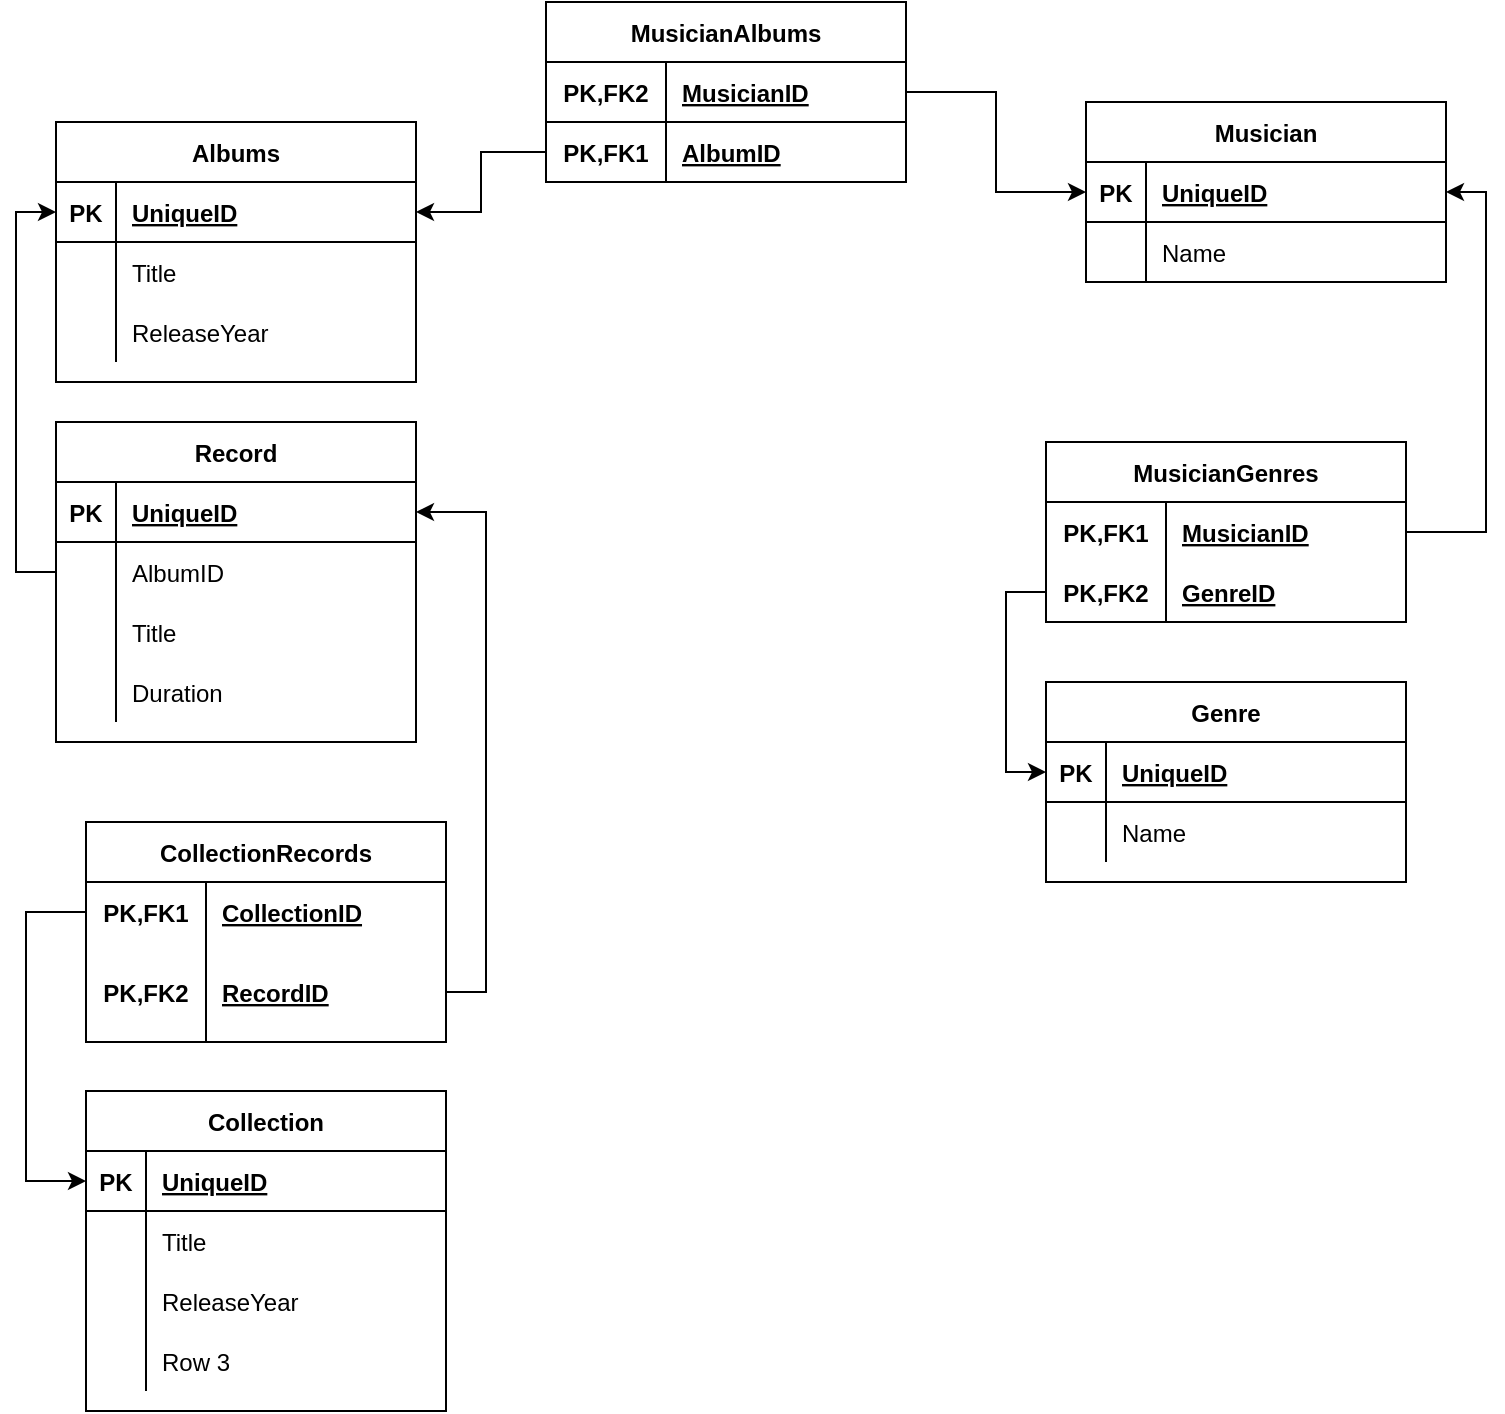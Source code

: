 <mxfile version="13.5.9" type="github">
  <diagram id="DTVgmKYndKPc0p0up4Tg" name="Page-1">
    <mxGraphModel dx="1221" dy="644" grid="1" gridSize="10" guides="1" tooltips="1" connect="1" arrows="1" fold="1" page="1" pageScale="1" pageWidth="827" pageHeight="1169" math="0" shadow="0">
      <root>
        <mxCell id="0" />
        <mxCell id="1" parent="0" />
        <mxCell id="f-N8uJ1Bt6LAdB59w5Wz-3" value="Albums" style="shape=table;startSize=30;container=1;collapsible=1;childLayout=tableLayout;fixedRows=1;rowLines=0;fontStyle=1;align=center;resizeLast=1;" parent="1" vertex="1">
          <mxGeometry x="75" y="100" width="180" height="130" as="geometry" />
        </mxCell>
        <mxCell id="f-N8uJ1Bt6LAdB59w5Wz-4" value="" style="shape=partialRectangle;collapsible=0;dropTarget=0;pointerEvents=0;fillColor=none;top=0;left=0;bottom=1;right=0;points=[[0,0.5],[1,0.5]];portConstraint=eastwest;" parent="f-N8uJ1Bt6LAdB59w5Wz-3" vertex="1">
          <mxGeometry y="30" width="180" height="30" as="geometry" />
        </mxCell>
        <mxCell id="f-N8uJ1Bt6LAdB59w5Wz-5" value="PK" style="shape=partialRectangle;connectable=0;fillColor=none;top=0;left=0;bottom=0;right=0;fontStyle=1;overflow=hidden;" parent="f-N8uJ1Bt6LAdB59w5Wz-4" vertex="1">
          <mxGeometry width="30" height="30" as="geometry" />
        </mxCell>
        <mxCell id="f-N8uJ1Bt6LAdB59w5Wz-6" value="UniqueID" style="shape=partialRectangle;connectable=0;fillColor=none;top=0;left=0;bottom=0;right=0;align=left;spacingLeft=6;fontStyle=5;overflow=hidden;" parent="f-N8uJ1Bt6LAdB59w5Wz-4" vertex="1">
          <mxGeometry x="30" width="150" height="30" as="geometry" />
        </mxCell>
        <mxCell id="f-N8uJ1Bt6LAdB59w5Wz-7" value="" style="shape=partialRectangle;collapsible=0;dropTarget=0;pointerEvents=0;fillColor=none;top=0;left=0;bottom=0;right=0;points=[[0,0.5],[1,0.5]];portConstraint=eastwest;" parent="f-N8uJ1Bt6LAdB59w5Wz-3" vertex="1">
          <mxGeometry y="60" width="180" height="30" as="geometry" />
        </mxCell>
        <mxCell id="f-N8uJ1Bt6LAdB59w5Wz-8" value="" style="shape=partialRectangle;connectable=0;fillColor=none;top=0;left=0;bottom=0;right=0;editable=1;overflow=hidden;" parent="f-N8uJ1Bt6LAdB59w5Wz-7" vertex="1">
          <mxGeometry width="30" height="30" as="geometry" />
        </mxCell>
        <mxCell id="f-N8uJ1Bt6LAdB59w5Wz-9" value="Title" style="shape=partialRectangle;connectable=0;fillColor=none;top=0;left=0;bottom=0;right=0;align=left;spacingLeft=6;overflow=hidden;" parent="f-N8uJ1Bt6LAdB59w5Wz-7" vertex="1">
          <mxGeometry x="30" width="150" height="30" as="geometry" />
        </mxCell>
        <mxCell id="f-N8uJ1Bt6LAdB59w5Wz-13" value="" style="shape=partialRectangle;collapsible=0;dropTarget=0;pointerEvents=0;fillColor=none;top=0;left=0;bottom=0;right=0;points=[[0,0.5],[1,0.5]];portConstraint=eastwest;" parent="f-N8uJ1Bt6LAdB59w5Wz-3" vertex="1">
          <mxGeometry y="90" width="180" height="30" as="geometry" />
        </mxCell>
        <mxCell id="f-N8uJ1Bt6LAdB59w5Wz-14" value="" style="shape=partialRectangle;connectable=0;fillColor=none;top=0;left=0;bottom=0;right=0;editable=1;overflow=hidden;" parent="f-N8uJ1Bt6LAdB59w5Wz-13" vertex="1">
          <mxGeometry width="30" height="30" as="geometry" />
        </mxCell>
        <mxCell id="f-N8uJ1Bt6LAdB59w5Wz-15" value="ReleaseYear" style="shape=partialRectangle;connectable=0;fillColor=none;top=0;left=0;bottom=0;right=0;align=left;spacingLeft=6;overflow=hidden;" parent="f-N8uJ1Bt6LAdB59w5Wz-13" vertex="1">
          <mxGeometry x="30" width="150" height="30" as="geometry" />
        </mxCell>
        <mxCell id="f-N8uJ1Bt6LAdB59w5Wz-32" style="edgeStyle=orthogonalEdgeStyle;rounded=0;orthogonalLoop=1;jettySize=auto;html=1;entryX=0;entryY=0.5;entryDx=0;entryDy=0;" parent="1" source="xfqQS8Os7fP9mcHW6-9U-46" target="f-N8uJ1Bt6LAdB59w5Wz-20" edge="1">
          <mxGeometry relative="1" as="geometry" />
        </mxCell>
        <mxCell id="f-N8uJ1Bt6LAdB59w5Wz-46" style="edgeStyle=orthogonalEdgeStyle;rounded=0;orthogonalLoop=1;jettySize=auto;html=1;entryX=0;entryY=0.5;entryDx=0;entryDy=0;" parent="1" source="f-N8uJ1Bt6LAdB59w5Wz-37" target="f-N8uJ1Bt6LAdB59w5Wz-4" edge="1">
          <mxGeometry relative="1" as="geometry" />
        </mxCell>
        <mxCell id="xfqQS8Os7fP9mcHW6-9U-27" style="edgeStyle=orthogonalEdgeStyle;rounded=0;orthogonalLoop=1;jettySize=auto;html=1;entryX=0;entryY=0.5;entryDx=0;entryDy=0;" edge="1" parent="1" source="xfqQS8Os7fP9mcHW6-9U-18" target="f-N8uJ1Bt6LAdB59w5Wz-48">
          <mxGeometry relative="1" as="geometry" />
        </mxCell>
        <mxCell id="xfqQS8Os7fP9mcHW6-9U-28" style="edgeStyle=orthogonalEdgeStyle;rounded=0;orthogonalLoop=1;jettySize=auto;html=1;entryX=1;entryY=0.5;entryDx=0;entryDy=0;" edge="1" parent="1" source="xfqQS8Os7fP9mcHW6-9U-15" target="f-N8uJ1Bt6LAdB59w5Wz-20">
          <mxGeometry relative="1" as="geometry" />
        </mxCell>
        <mxCell id="xfqQS8Os7fP9mcHW6-9U-14" value="MusicianGenres" style="shape=table;startSize=30;container=1;collapsible=1;childLayout=tableLayout;fixedRows=1;rowLines=0;fontStyle=1;align=center;resizeLast=1;" vertex="1" parent="1">
          <mxGeometry x="570" y="260" width="180" height="90" as="geometry" />
        </mxCell>
        <mxCell id="xfqQS8Os7fP9mcHW6-9U-15" value="" style="shape=partialRectangle;collapsible=0;dropTarget=0;pointerEvents=0;fillColor=none;top=0;left=0;bottom=0;right=0;points=[[0,0.5],[1,0.5]];portConstraint=eastwest;" vertex="1" parent="xfqQS8Os7fP9mcHW6-9U-14">
          <mxGeometry y="30" width="180" height="30" as="geometry" />
        </mxCell>
        <mxCell id="xfqQS8Os7fP9mcHW6-9U-16" value="PK,FK1" style="shape=partialRectangle;connectable=0;fillColor=none;top=0;left=0;bottom=0;right=0;fontStyle=1;overflow=hidden;" vertex="1" parent="xfqQS8Os7fP9mcHW6-9U-15">
          <mxGeometry width="60" height="30" as="geometry" />
        </mxCell>
        <mxCell id="xfqQS8Os7fP9mcHW6-9U-17" value="MusicianID" style="shape=partialRectangle;connectable=0;fillColor=none;top=0;left=0;bottom=0;right=0;align=left;spacingLeft=6;fontStyle=5;overflow=hidden;" vertex="1" parent="xfqQS8Os7fP9mcHW6-9U-15">
          <mxGeometry x="60" width="120" height="30" as="geometry" />
        </mxCell>
        <mxCell id="xfqQS8Os7fP9mcHW6-9U-18" value="" style="shape=partialRectangle;collapsible=0;dropTarget=0;pointerEvents=0;fillColor=none;top=0;left=0;bottom=1;right=0;points=[[0,0.5],[1,0.5]];portConstraint=eastwest;" vertex="1" parent="xfqQS8Os7fP9mcHW6-9U-14">
          <mxGeometry y="60" width="180" height="30" as="geometry" />
        </mxCell>
        <mxCell id="xfqQS8Os7fP9mcHW6-9U-19" value="PK,FK2" style="shape=partialRectangle;connectable=0;fillColor=none;top=0;left=0;bottom=0;right=0;fontStyle=1;overflow=hidden;" vertex="1" parent="xfqQS8Os7fP9mcHW6-9U-18">
          <mxGeometry width="60" height="30" as="geometry" />
        </mxCell>
        <mxCell id="xfqQS8Os7fP9mcHW6-9U-20" value="GenreID" style="shape=partialRectangle;connectable=0;fillColor=none;top=0;left=0;bottom=0;right=0;align=left;spacingLeft=6;fontStyle=5;overflow=hidden;" vertex="1" parent="xfqQS8Os7fP9mcHW6-9U-18">
          <mxGeometry x="60" width="120" height="30" as="geometry" />
        </mxCell>
        <mxCell id="f-N8uJ1Bt6LAdB59w5Wz-19" value="Musician" style="shape=table;startSize=30;container=1;collapsible=1;childLayout=tableLayout;fixedRows=1;rowLines=0;fontStyle=1;align=center;resizeLast=1;" parent="1" vertex="1">
          <mxGeometry x="590" y="90" width="180" height="90" as="geometry" />
        </mxCell>
        <mxCell id="f-N8uJ1Bt6LAdB59w5Wz-20" value="" style="shape=partialRectangle;collapsible=0;dropTarget=0;pointerEvents=0;fillColor=none;top=0;left=0;bottom=1;right=0;points=[[0,0.5],[1,0.5]];portConstraint=eastwest;" parent="f-N8uJ1Bt6LAdB59w5Wz-19" vertex="1">
          <mxGeometry y="30" width="180" height="30" as="geometry" />
        </mxCell>
        <mxCell id="f-N8uJ1Bt6LAdB59w5Wz-21" value="PK" style="shape=partialRectangle;connectable=0;fillColor=none;top=0;left=0;bottom=0;right=0;fontStyle=1;overflow=hidden;" parent="f-N8uJ1Bt6LAdB59w5Wz-20" vertex="1">
          <mxGeometry width="30" height="30" as="geometry" />
        </mxCell>
        <mxCell id="f-N8uJ1Bt6LAdB59w5Wz-22" value="UniqueID" style="shape=partialRectangle;connectable=0;fillColor=none;top=0;left=0;bottom=0;right=0;align=left;spacingLeft=6;fontStyle=5;overflow=hidden;" parent="f-N8uJ1Bt6LAdB59w5Wz-20" vertex="1">
          <mxGeometry x="30" width="150" height="30" as="geometry" />
        </mxCell>
        <mxCell id="f-N8uJ1Bt6LAdB59w5Wz-23" value="" style="shape=partialRectangle;collapsible=0;dropTarget=0;pointerEvents=0;fillColor=none;top=0;left=0;bottom=0;right=0;points=[[0,0.5],[1,0.5]];portConstraint=eastwest;" parent="f-N8uJ1Bt6LAdB59w5Wz-19" vertex="1">
          <mxGeometry y="60" width="180" height="30" as="geometry" />
        </mxCell>
        <mxCell id="f-N8uJ1Bt6LAdB59w5Wz-24" value="" style="shape=partialRectangle;connectable=0;fillColor=none;top=0;left=0;bottom=0;right=0;editable=1;overflow=hidden;" parent="f-N8uJ1Bt6LAdB59w5Wz-23" vertex="1">
          <mxGeometry width="30" height="30" as="geometry" />
        </mxCell>
        <mxCell id="f-N8uJ1Bt6LAdB59w5Wz-25" value="Name" style="shape=partialRectangle;connectable=0;fillColor=none;top=0;left=0;bottom=0;right=0;align=left;spacingLeft=6;overflow=hidden;" parent="f-N8uJ1Bt6LAdB59w5Wz-23" vertex="1">
          <mxGeometry x="30" width="150" height="30" as="geometry" />
        </mxCell>
        <mxCell id="xfqQS8Os7fP9mcHW6-9U-42" value="MusicianAlbums" style="shape=table;startSize=30;container=1;collapsible=1;childLayout=tableLayout;fixedRows=1;rowLines=0;fontStyle=1;align=center;resizeLast=1;" vertex="1" parent="1">
          <mxGeometry x="320" y="40" width="180" height="90" as="geometry" />
        </mxCell>
        <mxCell id="xfqQS8Os7fP9mcHW6-9U-46" value="" style="shape=partialRectangle;collapsible=0;dropTarget=0;pointerEvents=0;fillColor=none;top=0;left=0;bottom=1;right=0;points=[[0,0.5],[1,0.5]];portConstraint=eastwest;" vertex="1" parent="xfqQS8Os7fP9mcHW6-9U-42">
          <mxGeometry y="30" width="180" height="30" as="geometry" />
        </mxCell>
        <mxCell id="xfqQS8Os7fP9mcHW6-9U-47" value="PK,FK2" style="shape=partialRectangle;connectable=0;fillColor=none;top=0;left=0;bottom=0;right=0;fontStyle=1;overflow=hidden;" vertex="1" parent="xfqQS8Os7fP9mcHW6-9U-46">
          <mxGeometry width="60" height="30" as="geometry" />
        </mxCell>
        <mxCell id="xfqQS8Os7fP9mcHW6-9U-48" value="MusicianID" style="shape=partialRectangle;connectable=0;fillColor=none;top=0;left=0;bottom=0;right=0;align=left;spacingLeft=6;fontStyle=5;overflow=hidden;" vertex="1" parent="xfqQS8Os7fP9mcHW6-9U-46">
          <mxGeometry x="60" width="120" height="30" as="geometry" />
        </mxCell>
        <mxCell id="xfqQS8Os7fP9mcHW6-9U-43" value="" style="shape=partialRectangle;collapsible=0;dropTarget=0;pointerEvents=0;fillColor=none;top=0;left=0;bottom=0;right=0;points=[[0,0.5],[1,0.5]];portConstraint=eastwest;" vertex="1" parent="xfqQS8Os7fP9mcHW6-9U-42">
          <mxGeometry y="60" width="180" height="30" as="geometry" />
        </mxCell>
        <mxCell id="xfqQS8Os7fP9mcHW6-9U-44" value="PK,FK1" style="shape=partialRectangle;connectable=0;fillColor=none;top=0;left=0;bottom=0;right=0;fontStyle=1;overflow=hidden;" vertex="1" parent="xfqQS8Os7fP9mcHW6-9U-43">
          <mxGeometry width="60" height="30" as="geometry" />
        </mxCell>
        <mxCell id="xfqQS8Os7fP9mcHW6-9U-45" value="AlbumID" style="shape=partialRectangle;connectable=0;fillColor=none;top=0;left=0;bottom=0;right=0;align=left;spacingLeft=6;fontStyle=5;overflow=hidden;" vertex="1" parent="xfqQS8Os7fP9mcHW6-9U-43">
          <mxGeometry x="60" width="120" height="30" as="geometry" />
        </mxCell>
        <mxCell id="xfqQS8Os7fP9mcHW6-9U-68" style="edgeStyle=orthogonalEdgeStyle;rounded=0;orthogonalLoop=1;jettySize=auto;html=1;" edge="1" parent="1" source="xfqQS8Os7fP9mcHW6-9U-43" target="f-N8uJ1Bt6LAdB59w5Wz-4">
          <mxGeometry relative="1" as="geometry" />
        </mxCell>
        <mxCell id="f-N8uJ1Bt6LAdB59w5Wz-47" value="Genre" style="shape=table;startSize=30;container=1;collapsible=1;childLayout=tableLayout;fixedRows=1;rowLines=0;fontStyle=1;align=center;resizeLast=1;" parent="1" vertex="1">
          <mxGeometry x="570" y="380" width="180" height="100" as="geometry" />
        </mxCell>
        <mxCell id="f-N8uJ1Bt6LAdB59w5Wz-48" value="" style="shape=partialRectangle;collapsible=0;dropTarget=0;pointerEvents=0;fillColor=none;top=0;left=0;bottom=1;right=0;points=[[0,0.5],[1,0.5]];portConstraint=eastwest;" parent="f-N8uJ1Bt6LAdB59w5Wz-47" vertex="1">
          <mxGeometry y="30" width="180" height="30" as="geometry" />
        </mxCell>
        <mxCell id="f-N8uJ1Bt6LAdB59w5Wz-49" value="PK" style="shape=partialRectangle;connectable=0;fillColor=none;top=0;left=0;bottom=0;right=0;fontStyle=1;overflow=hidden;" parent="f-N8uJ1Bt6LAdB59w5Wz-48" vertex="1">
          <mxGeometry width="30" height="30" as="geometry" />
        </mxCell>
        <mxCell id="f-N8uJ1Bt6LAdB59w5Wz-50" value="UniqueID" style="shape=partialRectangle;connectable=0;fillColor=none;top=0;left=0;bottom=0;right=0;align=left;spacingLeft=6;fontStyle=5;overflow=hidden;" parent="f-N8uJ1Bt6LAdB59w5Wz-48" vertex="1">
          <mxGeometry x="30" width="150" height="30" as="geometry" />
        </mxCell>
        <mxCell id="f-N8uJ1Bt6LAdB59w5Wz-51" value="" style="shape=partialRectangle;collapsible=0;dropTarget=0;pointerEvents=0;fillColor=none;top=0;left=0;bottom=0;right=0;points=[[0,0.5],[1,0.5]];portConstraint=eastwest;" parent="f-N8uJ1Bt6LAdB59w5Wz-47" vertex="1">
          <mxGeometry y="60" width="180" height="30" as="geometry" />
        </mxCell>
        <mxCell id="f-N8uJ1Bt6LAdB59w5Wz-52" value="" style="shape=partialRectangle;connectable=0;fillColor=none;top=0;left=0;bottom=0;right=0;editable=1;overflow=hidden;" parent="f-N8uJ1Bt6LAdB59w5Wz-51" vertex="1">
          <mxGeometry width="30" height="30" as="geometry" />
        </mxCell>
        <mxCell id="f-N8uJ1Bt6LAdB59w5Wz-53" value="Name" style="shape=partialRectangle;connectable=0;fillColor=none;top=0;left=0;bottom=0;right=0;align=left;spacingLeft=6;overflow=hidden;" parent="f-N8uJ1Bt6LAdB59w5Wz-51" vertex="1">
          <mxGeometry x="30" width="150" height="30" as="geometry" />
        </mxCell>
        <mxCell id="xfqQS8Os7fP9mcHW6-9U-88" style="edgeStyle=orthogonalEdgeStyle;rounded=0;orthogonalLoop=1;jettySize=auto;html=1;entryX=0;entryY=0.5;entryDx=0;entryDy=0;exitX=0;exitY=0.5;exitDx=0;exitDy=0;" edge="1" parent="1" source="xfqQS8Os7fP9mcHW6-9U-76" target="xfqQS8Os7fP9mcHW6-9U-30">
          <mxGeometry relative="1" as="geometry">
            <Array as="points">
              <mxPoint x="60" y="495" />
              <mxPoint x="60" y="630" />
            </Array>
          </mxGeometry>
        </mxCell>
        <mxCell id="xfqQS8Os7fP9mcHW6-9U-89" style="edgeStyle=orthogonalEdgeStyle;rounded=0;orthogonalLoop=1;jettySize=auto;html=1;entryX=1;entryY=0.5;entryDx=0;entryDy=0;" edge="1" parent="1" source="xfqQS8Os7fP9mcHW6-9U-79" target="f-N8uJ1Bt6LAdB59w5Wz-34">
          <mxGeometry relative="1" as="geometry">
            <Array as="points">
              <mxPoint x="290" y="535" />
              <mxPoint x="290" y="295" />
            </Array>
          </mxGeometry>
        </mxCell>
        <mxCell id="f-N8uJ1Bt6LAdB59w5Wz-33" value="Record" style="shape=table;startSize=30;container=1;collapsible=1;childLayout=tableLayout;fixedRows=1;rowLines=0;fontStyle=1;align=center;resizeLast=1;" parent="1" vertex="1">
          <mxGeometry x="75" y="250" width="180" height="160" as="geometry" />
        </mxCell>
        <mxCell id="f-N8uJ1Bt6LAdB59w5Wz-34" value="" style="shape=partialRectangle;collapsible=0;dropTarget=0;pointerEvents=0;fillColor=none;top=0;left=0;bottom=1;right=0;points=[[0,0.5],[1,0.5]];portConstraint=eastwest;" parent="f-N8uJ1Bt6LAdB59w5Wz-33" vertex="1">
          <mxGeometry y="30" width="180" height="30" as="geometry" />
        </mxCell>
        <mxCell id="f-N8uJ1Bt6LAdB59w5Wz-35" value="PK" style="shape=partialRectangle;connectable=0;fillColor=none;top=0;left=0;bottom=0;right=0;fontStyle=1;overflow=hidden;" parent="f-N8uJ1Bt6LAdB59w5Wz-34" vertex="1">
          <mxGeometry width="30" height="30" as="geometry" />
        </mxCell>
        <mxCell id="f-N8uJ1Bt6LAdB59w5Wz-36" value="UniqueID" style="shape=partialRectangle;connectable=0;fillColor=none;top=0;left=0;bottom=0;right=0;align=left;spacingLeft=6;fontStyle=5;overflow=hidden;" parent="f-N8uJ1Bt6LAdB59w5Wz-34" vertex="1">
          <mxGeometry x="30" width="150" height="30" as="geometry" />
        </mxCell>
        <mxCell id="f-N8uJ1Bt6LAdB59w5Wz-37" value="" style="shape=partialRectangle;collapsible=0;dropTarget=0;pointerEvents=0;fillColor=none;top=0;left=0;bottom=0;right=0;points=[[0,0.5],[1,0.5]];portConstraint=eastwest;" parent="f-N8uJ1Bt6LAdB59w5Wz-33" vertex="1">
          <mxGeometry y="60" width="180" height="30" as="geometry" />
        </mxCell>
        <mxCell id="f-N8uJ1Bt6LAdB59w5Wz-38" value="" style="shape=partialRectangle;connectable=0;fillColor=none;top=0;left=0;bottom=0;right=0;editable=1;overflow=hidden;" parent="f-N8uJ1Bt6LAdB59w5Wz-37" vertex="1">
          <mxGeometry width="30" height="30" as="geometry" />
        </mxCell>
        <mxCell id="f-N8uJ1Bt6LAdB59w5Wz-39" value="AlbumID" style="shape=partialRectangle;connectable=0;fillColor=none;top=0;left=0;bottom=0;right=0;align=left;spacingLeft=6;overflow=hidden;" parent="f-N8uJ1Bt6LAdB59w5Wz-37" vertex="1">
          <mxGeometry x="30" width="150" height="30" as="geometry" />
        </mxCell>
        <mxCell id="f-N8uJ1Bt6LAdB59w5Wz-40" value="" style="shape=partialRectangle;collapsible=0;dropTarget=0;pointerEvents=0;fillColor=none;top=0;left=0;bottom=0;right=0;points=[[0,0.5],[1,0.5]];portConstraint=eastwest;" parent="f-N8uJ1Bt6LAdB59w5Wz-33" vertex="1">
          <mxGeometry y="90" width="180" height="30" as="geometry" />
        </mxCell>
        <mxCell id="f-N8uJ1Bt6LAdB59w5Wz-41" value="" style="shape=partialRectangle;connectable=0;fillColor=none;top=0;left=0;bottom=0;right=0;editable=1;overflow=hidden;" parent="f-N8uJ1Bt6LAdB59w5Wz-40" vertex="1">
          <mxGeometry width="30" height="30" as="geometry" />
        </mxCell>
        <mxCell id="f-N8uJ1Bt6LAdB59w5Wz-42" value="Title" style="shape=partialRectangle;connectable=0;fillColor=none;top=0;left=0;bottom=0;right=0;align=left;spacingLeft=6;overflow=hidden;" parent="f-N8uJ1Bt6LAdB59w5Wz-40" vertex="1">
          <mxGeometry x="30" width="150" height="30" as="geometry" />
        </mxCell>
        <mxCell id="f-N8uJ1Bt6LAdB59w5Wz-43" value="" style="shape=partialRectangle;collapsible=0;dropTarget=0;pointerEvents=0;fillColor=none;top=0;left=0;bottom=0;right=0;points=[[0,0.5],[1,0.5]];portConstraint=eastwest;" parent="f-N8uJ1Bt6LAdB59w5Wz-33" vertex="1">
          <mxGeometry y="120" width="180" height="30" as="geometry" />
        </mxCell>
        <mxCell id="f-N8uJ1Bt6LAdB59w5Wz-44" value="" style="shape=partialRectangle;connectable=0;fillColor=none;top=0;left=0;bottom=0;right=0;editable=1;overflow=hidden;" parent="f-N8uJ1Bt6LAdB59w5Wz-43" vertex="1">
          <mxGeometry width="30" height="30" as="geometry" />
        </mxCell>
        <mxCell id="f-N8uJ1Bt6LAdB59w5Wz-45" value="Duration" style="shape=partialRectangle;connectable=0;fillColor=none;top=0;left=0;bottom=0;right=0;align=left;spacingLeft=6;overflow=hidden;" parent="f-N8uJ1Bt6LAdB59w5Wz-43" vertex="1">
          <mxGeometry x="30" width="150" height="30" as="geometry" />
        </mxCell>
        <mxCell id="xfqQS8Os7fP9mcHW6-9U-75" value="CollectionRecords" style="shape=table;startSize=30;container=1;collapsible=1;childLayout=tableLayout;fixedRows=1;rowLines=0;fontStyle=1;align=center;resizeLast=1;" vertex="1" parent="1">
          <mxGeometry x="90" y="450" width="180" height="110" as="geometry" />
        </mxCell>
        <mxCell id="xfqQS8Os7fP9mcHW6-9U-76" value="" style="shape=partialRectangle;collapsible=0;dropTarget=0;pointerEvents=0;fillColor=none;top=0;left=0;bottom=0;right=0;points=[[0,0.5],[1,0.5]];portConstraint=eastwest;" vertex="1" parent="xfqQS8Os7fP9mcHW6-9U-75">
          <mxGeometry y="30" width="180" height="30" as="geometry" />
        </mxCell>
        <mxCell id="xfqQS8Os7fP9mcHW6-9U-77" value="PK,FK1" style="shape=partialRectangle;connectable=0;fillColor=none;top=0;left=0;bottom=0;right=0;fontStyle=1;overflow=hidden;" vertex="1" parent="xfqQS8Os7fP9mcHW6-9U-76">
          <mxGeometry width="60" height="30" as="geometry" />
        </mxCell>
        <mxCell id="xfqQS8Os7fP9mcHW6-9U-78" value="CollectionID" style="shape=partialRectangle;connectable=0;fillColor=none;top=0;left=0;bottom=0;right=0;align=left;spacingLeft=6;fontStyle=5;overflow=hidden;" vertex="1" parent="xfqQS8Os7fP9mcHW6-9U-76">
          <mxGeometry x="60" width="120" height="30" as="geometry" />
        </mxCell>
        <mxCell id="xfqQS8Os7fP9mcHW6-9U-79" value="" style="shape=partialRectangle;collapsible=0;dropTarget=0;pointerEvents=0;fillColor=none;top=0;left=0;bottom=1;right=0;points=[[0,0.5],[1,0.5]];portConstraint=eastwest;" vertex="1" parent="xfqQS8Os7fP9mcHW6-9U-75">
          <mxGeometry y="60" width="180" height="50" as="geometry" />
        </mxCell>
        <mxCell id="xfqQS8Os7fP9mcHW6-9U-80" value="PK,FK2" style="shape=partialRectangle;connectable=0;fillColor=none;top=0;left=0;bottom=0;right=0;fontStyle=1;overflow=hidden;" vertex="1" parent="xfqQS8Os7fP9mcHW6-9U-79">
          <mxGeometry width="60" height="50" as="geometry" />
        </mxCell>
        <mxCell id="xfqQS8Os7fP9mcHW6-9U-81" value="RecordID" style="shape=partialRectangle;connectable=0;fillColor=none;top=0;left=0;bottom=0;right=0;align=left;spacingLeft=6;fontStyle=5;overflow=hidden;" vertex="1" parent="xfqQS8Os7fP9mcHW6-9U-79">
          <mxGeometry x="60" width="120" height="50" as="geometry" />
        </mxCell>
        <mxCell id="xfqQS8Os7fP9mcHW6-9U-29" value="Collection" style="shape=table;startSize=30;container=1;collapsible=1;childLayout=tableLayout;fixedRows=1;rowLines=0;fontStyle=1;align=center;resizeLast=1;" vertex="1" parent="1">
          <mxGeometry x="90" y="584.5" width="180" height="160" as="geometry" />
        </mxCell>
        <mxCell id="xfqQS8Os7fP9mcHW6-9U-30" value="" style="shape=partialRectangle;collapsible=0;dropTarget=0;pointerEvents=0;fillColor=none;top=0;left=0;bottom=1;right=0;points=[[0,0.5],[1,0.5]];portConstraint=eastwest;" vertex="1" parent="xfqQS8Os7fP9mcHW6-9U-29">
          <mxGeometry y="30" width="180" height="30" as="geometry" />
        </mxCell>
        <mxCell id="xfqQS8Os7fP9mcHW6-9U-31" value="PK" style="shape=partialRectangle;connectable=0;fillColor=none;top=0;left=0;bottom=0;right=0;fontStyle=1;overflow=hidden;" vertex="1" parent="xfqQS8Os7fP9mcHW6-9U-30">
          <mxGeometry width="30" height="30" as="geometry" />
        </mxCell>
        <mxCell id="xfqQS8Os7fP9mcHW6-9U-32" value="UniqueID" style="shape=partialRectangle;connectable=0;fillColor=none;top=0;left=0;bottom=0;right=0;align=left;spacingLeft=6;fontStyle=5;overflow=hidden;" vertex="1" parent="xfqQS8Os7fP9mcHW6-9U-30">
          <mxGeometry x="30" width="150" height="30" as="geometry" />
        </mxCell>
        <mxCell id="xfqQS8Os7fP9mcHW6-9U-33" value="" style="shape=partialRectangle;collapsible=0;dropTarget=0;pointerEvents=0;fillColor=none;top=0;left=0;bottom=0;right=0;points=[[0,0.5],[1,0.5]];portConstraint=eastwest;" vertex="1" parent="xfqQS8Os7fP9mcHW6-9U-29">
          <mxGeometry y="60" width="180" height="30" as="geometry" />
        </mxCell>
        <mxCell id="xfqQS8Os7fP9mcHW6-9U-34" value="" style="shape=partialRectangle;connectable=0;fillColor=none;top=0;left=0;bottom=0;right=0;editable=1;overflow=hidden;" vertex="1" parent="xfqQS8Os7fP9mcHW6-9U-33">
          <mxGeometry width="30" height="30" as="geometry" />
        </mxCell>
        <mxCell id="xfqQS8Os7fP9mcHW6-9U-35" value="Title" style="shape=partialRectangle;connectable=0;fillColor=none;top=0;left=0;bottom=0;right=0;align=left;spacingLeft=6;overflow=hidden;" vertex="1" parent="xfqQS8Os7fP9mcHW6-9U-33">
          <mxGeometry x="30" width="150" height="30" as="geometry" />
        </mxCell>
        <mxCell id="xfqQS8Os7fP9mcHW6-9U-36" value="" style="shape=partialRectangle;collapsible=0;dropTarget=0;pointerEvents=0;fillColor=none;top=0;left=0;bottom=0;right=0;points=[[0,0.5],[1,0.5]];portConstraint=eastwest;" vertex="1" parent="xfqQS8Os7fP9mcHW6-9U-29">
          <mxGeometry y="90" width="180" height="30" as="geometry" />
        </mxCell>
        <mxCell id="xfqQS8Os7fP9mcHW6-9U-37" value="" style="shape=partialRectangle;connectable=0;fillColor=none;top=0;left=0;bottom=0;right=0;editable=1;overflow=hidden;" vertex="1" parent="xfqQS8Os7fP9mcHW6-9U-36">
          <mxGeometry width="30" height="30" as="geometry" />
        </mxCell>
        <mxCell id="xfqQS8Os7fP9mcHW6-9U-38" value="ReleaseYear" style="shape=partialRectangle;connectable=0;fillColor=none;top=0;left=0;bottom=0;right=0;align=left;spacingLeft=6;overflow=hidden;" vertex="1" parent="xfqQS8Os7fP9mcHW6-9U-36">
          <mxGeometry x="30" width="150" height="30" as="geometry" />
        </mxCell>
        <mxCell id="xfqQS8Os7fP9mcHW6-9U-39" value="" style="shape=partialRectangle;collapsible=0;dropTarget=0;pointerEvents=0;fillColor=none;top=0;left=0;bottom=0;right=0;points=[[0,0.5],[1,0.5]];portConstraint=eastwest;" vertex="1" parent="xfqQS8Os7fP9mcHW6-9U-29">
          <mxGeometry y="120" width="180" height="30" as="geometry" />
        </mxCell>
        <mxCell id="xfqQS8Os7fP9mcHW6-9U-40" value="" style="shape=partialRectangle;connectable=0;fillColor=none;top=0;left=0;bottom=0;right=0;editable=1;overflow=hidden;" vertex="1" parent="xfqQS8Os7fP9mcHW6-9U-39">
          <mxGeometry width="30" height="30" as="geometry" />
        </mxCell>
        <mxCell id="xfqQS8Os7fP9mcHW6-9U-41" value="Row 3" style="shape=partialRectangle;connectable=0;fillColor=none;top=0;left=0;bottom=0;right=0;align=left;spacingLeft=6;overflow=hidden;" vertex="1" parent="xfqQS8Os7fP9mcHW6-9U-39">
          <mxGeometry x="30" width="150" height="30" as="geometry" />
        </mxCell>
      </root>
    </mxGraphModel>
  </diagram>
</mxfile>
